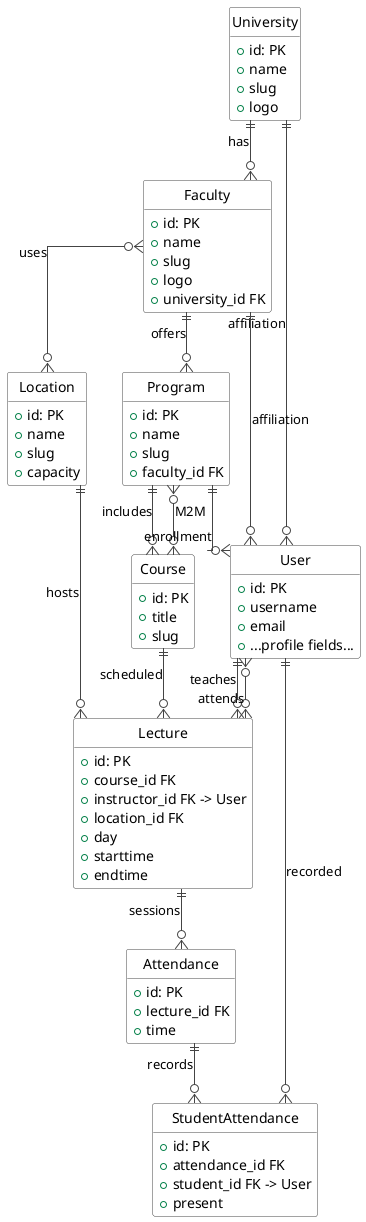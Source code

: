 @startuml
hide circle
hide methods
hide stereotypes
skinparam linetype ortho
skinparam shadowing false
skinparam defaultFontName Arial
skinparam class {
  BackgroundColor White
  ArrowColor #444444
  BorderColor #444444
}

class University {
  +id: PK
  +name
  +slug
  +logo
}
class Faculty {
  +id: PK
  +name
  +slug
  +logo
  +university_id FK
}
class Program {
  +id: PK
  +name
  +slug
  +faculty_id FK
}
class Course {
  +id: PK
  +title
  +slug
}
class Location {
  +id: PK
  +name
  +slug
  +capacity
}
class User {
  +id: PK
  +username
  +email
  +...profile fields...
  +university_id FK (nullable)
  +faculty_id FK (nullable)
  +program_id FK (nullable)
}
class Lecture {
  +id: PK
  +course_id FK
  +instructor_id FK -> User
  +location_id FK
  +day
  +starttime
  +endtime
}
class Attendance {
  +id: PK
  +lecture_id FK
  +time
}
class StudentAttendance {
  +id: PK
  +attendance_id FK
  +student_id FK -> User
  +ip (unique)
  +present
}

University ||--o{ Faculty : has
Faculty ||--o{ Program : offers
Program ||--o{ Course : includes
Course ||--o{ Lecture : scheduled
Location ||--o{ Lecture : hosts
User ||--o{ Lecture : teaches
Lecture ||--o{ Attendance : sessions
Attendance ||--o{ StudentAttendance : records
User ||--o{ StudentAttendance : recorded
User }o--o{ Lecture : attends
Faculty }o--o{ Location : uses
Course }o--o{ Program : M2M
University ||--o{ User : affiliation
Faculty ||--o{ User : affiliation
Program ||--o{ User : enrollment
@enduml
